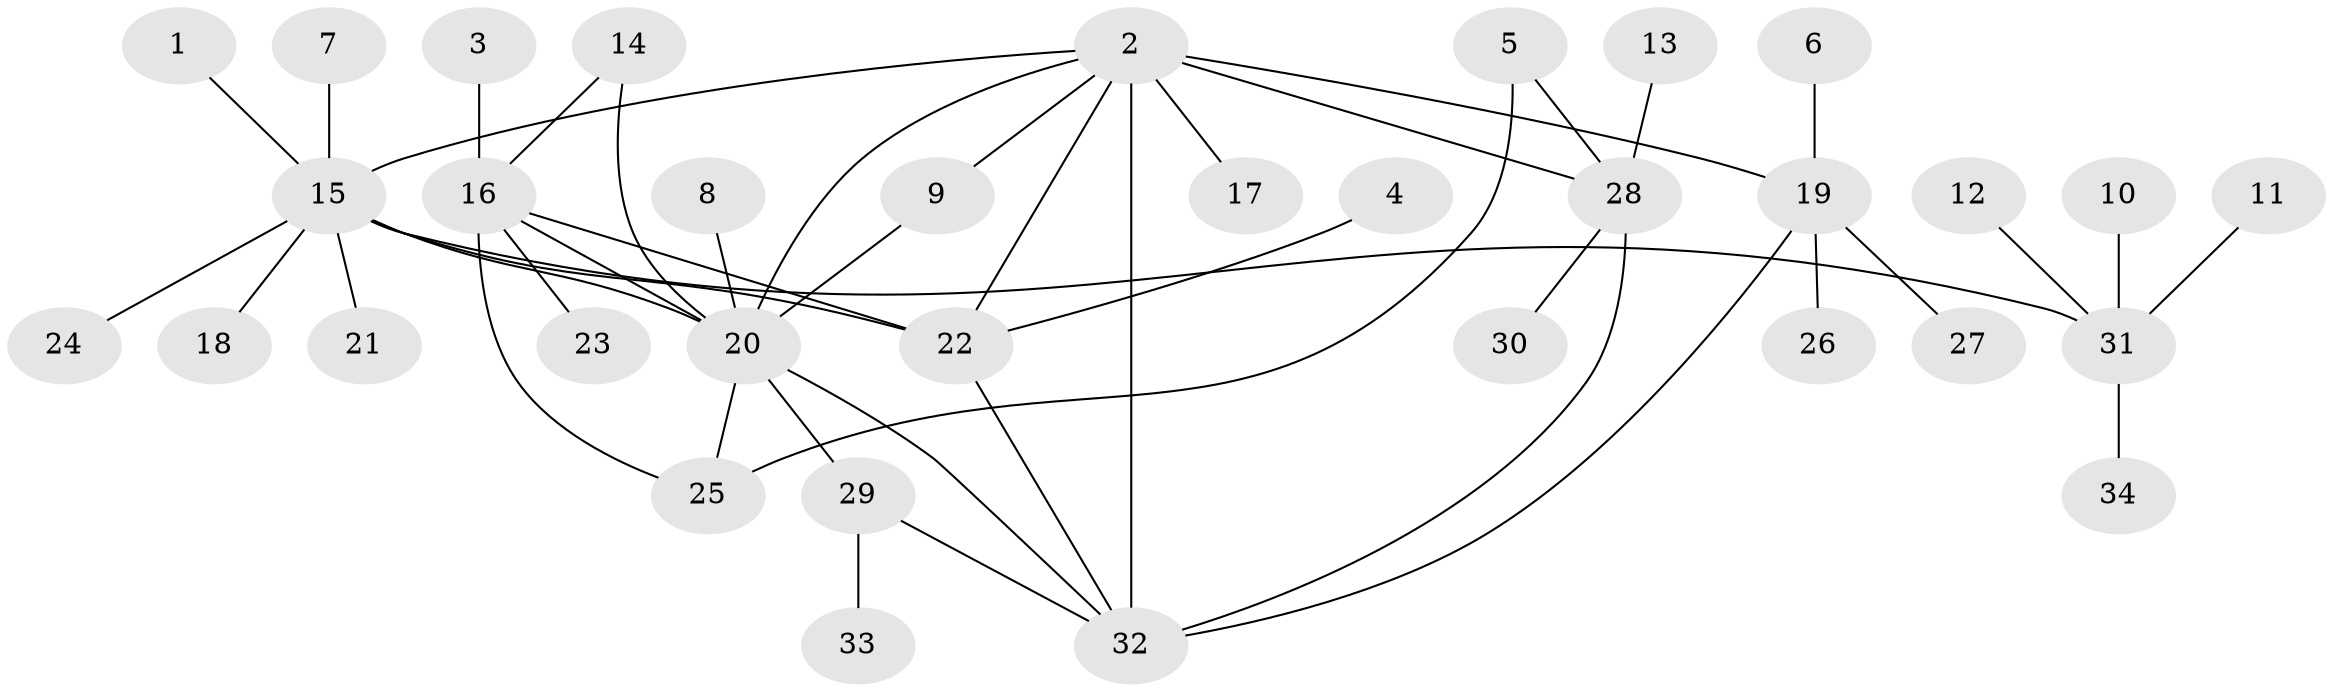 // original degree distribution, {6: 0.07936507936507936, 5: 0.047619047619047616, 7: 0.015873015873015872, 9: 0.015873015873015872, 8: 0.047619047619047616, 2: 0.19047619047619047, 4: 0.015873015873015872, 1: 0.5238095238095238, 3: 0.06349206349206349}
// Generated by graph-tools (version 1.1) at 2025/46/03/06/25 01:46:57]
// undirected, 34 vertices, 45 edges
graph export_dot {
graph [start="1"]
  node [color=gray90,style=filled];
  1;
  2;
  3;
  4;
  5;
  6;
  7;
  8;
  9;
  10;
  11;
  12;
  13;
  14;
  15;
  16;
  17;
  18;
  19;
  20;
  21;
  22;
  23;
  24;
  25;
  26;
  27;
  28;
  29;
  30;
  31;
  32;
  33;
  34;
  1 -- 15 [weight=2.0];
  2 -- 9 [weight=1.0];
  2 -- 15 [weight=2.0];
  2 -- 17 [weight=1.0];
  2 -- 19 [weight=1.0];
  2 -- 20 [weight=1.0];
  2 -- 22 [weight=1.0];
  2 -- 28 [weight=2.0];
  2 -- 32 [weight=2.0];
  3 -- 16 [weight=1.0];
  4 -- 22 [weight=1.0];
  5 -- 25 [weight=1.0];
  5 -- 28 [weight=1.0];
  6 -- 19 [weight=1.0];
  7 -- 15 [weight=1.0];
  8 -- 20 [weight=1.0];
  9 -- 20 [weight=1.0];
  10 -- 31 [weight=1.0];
  11 -- 31 [weight=1.0];
  12 -- 31 [weight=1.0];
  13 -- 28 [weight=1.0];
  14 -- 16 [weight=1.0];
  14 -- 20 [weight=1.0];
  15 -- 18 [weight=1.0];
  15 -- 20 [weight=1.0];
  15 -- 21 [weight=1.0];
  15 -- 22 [weight=1.0];
  15 -- 24 [weight=1.0];
  15 -- 31 [weight=1.0];
  16 -- 20 [weight=1.0];
  16 -- 22 [weight=2.0];
  16 -- 23 [weight=1.0];
  16 -- 25 [weight=1.0];
  19 -- 26 [weight=1.0];
  19 -- 27 [weight=1.0];
  19 -- 32 [weight=1.0];
  20 -- 25 [weight=1.0];
  20 -- 29 [weight=1.0];
  20 -- 32 [weight=1.0];
  22 -- 32 [weight=1.0];
  28 -- 30 [weight=1.0];
  28 -- 32 [weight=1.0];
  29 -- 32 [weight=1.0];
  29 -- 33 [weight=1.0];
  31 -- 34 [weight=1.0];
}

